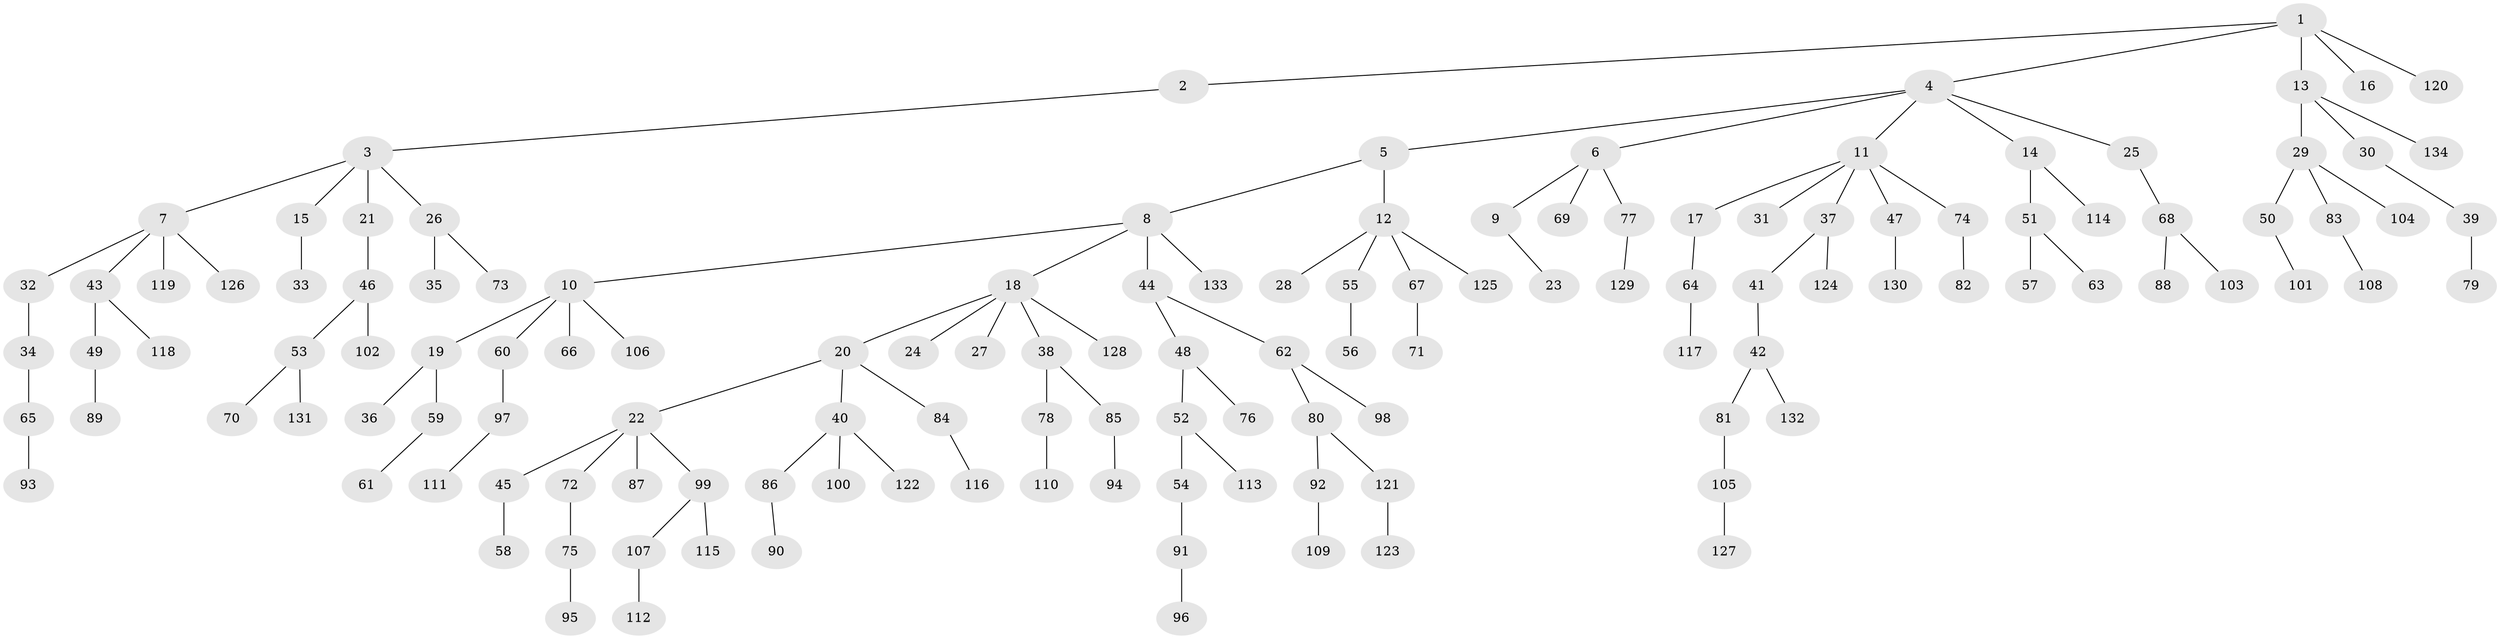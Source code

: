 // Generated by graph-tools (version 1.1) at 2025/11/02/27/25 16:11:25]
// undirected, 134 vertices, 133 edges
graph export_dot {
graph [start="1"]
  node [color=gray90,style=filled];
  1;
  2;
  3;
  4;
  5;
  6;
  7;
  8;
  9;
  10;
  11;
  12;
  13;
  14;
  15;
  16;
  17;
  18;
  19;
  20;
  21;
  22;
  23;
  24;
  25;
  26;
  27;
  28;
  29;
  30;
  31;
  32;
  33;
  34;
  35;
  36;
  37;
  38;
  39;
  40;
  41;
  42;
  43;
  44;
  45;
  46;
  47;
  48;
  49;
  50;
  51;
  52;
  53;
  54;
  55;
  56;
  57;
  58;
  59;
  60;
  61;
  62;
  63;
  64;
  65;
  66;
  67;
  68;
  69;
  70;
  71;
  72;
  73;
  74;
  75;
  76;
  77;
  78;
  79;
  80;
  81;
  82;
  83;
  84;
  85;
  86;
  87;
  88;
  89;
  90;
  91;
  92;
  93;
  94;
  95;
  96;
  97;
  98;
  99;
  100;
  101;
  102;
  103;
  104;
  105;
  106;
  107;
  108;
  109;
  110;
  111;
  112;
  113;
  114;
  115;
  116;
  117;
  118;
  119;
  120;
  121;
  122;
  123;
  124;
  125;
  126;
  127;
  128;
  129;
  130;
  131;
  132;
  133;
  134;
  1 -- 2;
  1 -- 4;
  1 -- 13;
  1 -- 16;
  1 -- 120;
  2 -- 3;
  3 -- 7;
  3 -- 15;
  3 -- 21;
  3 -- 26;
  4 -- 5;
  4 -- 6;
  4 -- 11;
  4 -- 14;
  4 -- 25;
  5 -- 8;
  5 -- 12;
  6 -- 9;
  6 -- 69;
  6 -- 77;
  7 -- 32;
  7 -- 43;
  7 -- 119;
  7 -- 126;
  8 -- 10;
  8 -- 18;
  8 -- 44;
  8 -- 133;
  9 -- 23;
  10 -- 19;
  10 -- 60;
  10 -- 66;
  10 -- 106;
  11 -- 17;
  11 -- 31;
  11 -- 37;
  11 -- 47;
  11 -- 74;
  12 -- 28;
  12 -- 55;
  12 -- 67;
  12 -- 125;
  13 -- 29;
  13 -- 30;
  13 -- 134;
  14 -- 51;
  14 -- 114;
  15 -- 33;
  17 -- 64;
  18 -- 20;
  18 -- 24;
  18 -- 27;
  18 -- 38;
  18 -- 128;
  19 -- 36;
  19 -- 59;
  20 -- 22;
  20 -- 40;
  20 -- 84;
  21 -- 46;
  22 -- 45;
  22 -- 72;
  22 -- 87;
  22 -- 99;
  25 -- 68;
  26 -- 35;
  26 -- 73;
  29 -- 50;
  29 -- 83;
  29 -- 104;
  30 -- 39;
  32 -- 34;
  34 -- 65;
  37 -- 41;
  37 -- 124;
  38 -- 78;
  38 -- 85;
  39 -- 79;
  40 -- 86;
  40 -- 100;
  40 -- 122;
  41 -- 42;
  42 -- 81;
  42 -- 132;
  43 -- 49;
  43 -- 118;
  44 -- 48;
  44 -- 62;
  45 -- 58;
  46 -- 53;
  46 -- 102;
  47 -- 130;
  48 -- 52;
  48 -- 76;
  49 -- 89;
  50 -- 101;
  51 -- 57;
  51 -- 63;
  52 -- 54;
  52 -- 113;
  53 -- 70;
  53 -- 131;
  54 -- 91;
  55 -- 56;
  59 -- 61;
  60 -- 97;
  62 -- 80;
  62 -- 98;
  64 -- 117;
  65 -- 93;
  67 -- 71;
  68 -- 88;
  68 -- 103;
  72 -- 75;
  74 -- 82;
  75 -- 95;
  77 -- 129;
  78 -- 110;
  80 -- 92;
  80 -- 121;
  81 -- 105;
  83 -- 108;
  84 -- 116;
  85 -- 94;
  86 -- 90;
  91 -- 96;
  92 -- 109;
  97 -- 111;
  99 -- 107;
  99 -- 115;
  105 -- 127;
  107 -- 112;
  121 -- 123;
}
